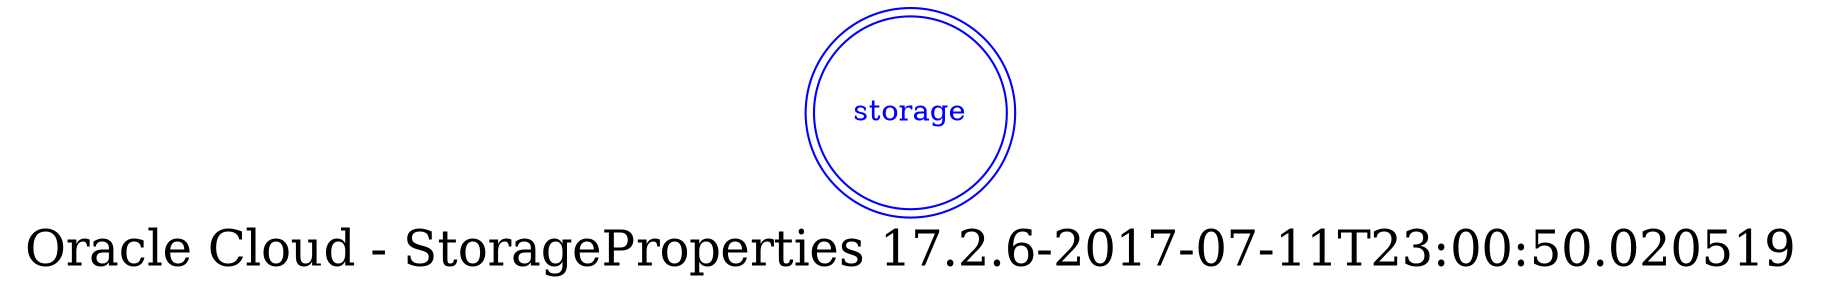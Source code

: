 digraph LexiconGraph {
graph[label="Oracle Cloud - StorageProperties 17.2.6-2017-07-11T23:00:50.020519", fontsize=24]
splines=true
"storage" [color=blue, fontcolor=blue, shape=doublecircle]
}

